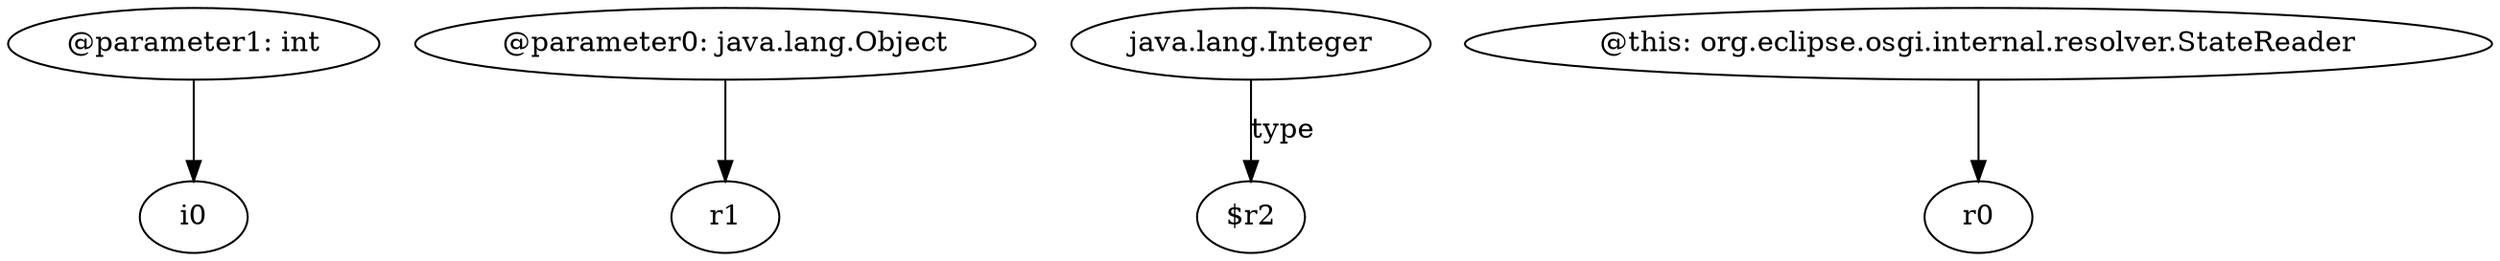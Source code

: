 digraph g {
0[label="@parameter1: int"]
1[label="i0"]
0->1[label=""]
2[label="@parameter0: java.lang.Object"]
3[label="r1"]
2->3[label=""]
4[label="java.lang.Integer"]
5[label="$r2"]
4->5[label="type"]
6[label="@this: org.eclipse.osgi.internal.resolver.StateReader"]
7[label="r0"]
6->7[label=""]
}